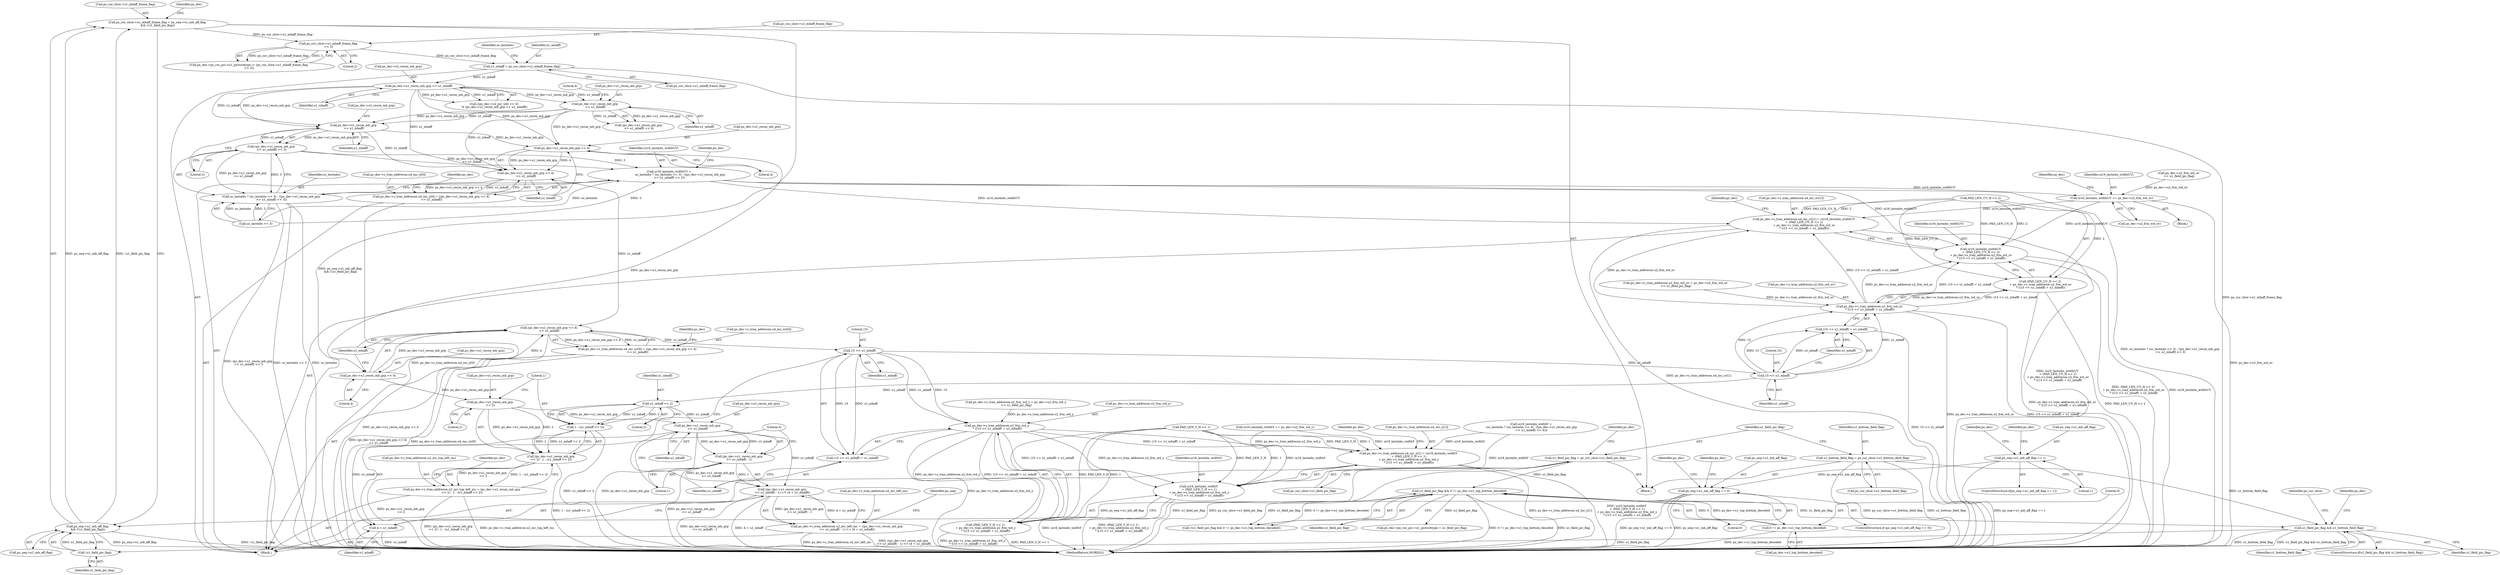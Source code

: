 digraph "0_Android_f634481e940421020e52f511c1fb34aac1db4b2f@pointer" {
"1001790" [label="(Call,ps_dec->u1_recon_mb_grp\n >> u1_mbaff)"];
"1001761" [label="(Call,ps_dec->u1_recon_mb_grp >> u1_mbaff)"];
"1001747" [label="(Call,u1_mbaff = ps_cur_slice->u1_mbaff_frame_flag)"];
"1001364" [label="(Call,ps_cur_slice->u1_mbaff_frame_flag\n << 2)"];
"1001348" [label="(Call,ps_cur_slice->u1_mbaff_frame_flag = ps_seq->u1_mb_aff_flag\n && (!u1_field_pic_flag))"];
"1001352" [label="(Call,ps_seq->u1_mb_aff_flag\n && (!u1_field_pic_flag))"];
"1000312" [label="(Call,ps_seq->u1_mb_aff_flag == 0)"];
"1000284" [label="(Call,ps_seq->u1_mb_aff_flag == 1)"];
"1001356" [label="(Call,!u1_field_pic_flag)"];
"1001245" [label="(Call,u1_field_pic_flag && u1_bottom_field_flag)"];
"1000814" [label="(Call,u1_field_pic_flag && 0 != ps_dec->u1_top_bottom_decoded)"];
"1000181" [label="(Call,u1_field_pic_flag = ps_cur_slice->u1_field_pic_flag)"];
"1000816" [label="(Call,0 != ps_dec->u1_top_bottom_decoded)"];
"1000175" [label="(Call,u1_bottom_field_flag = ps_cur_slice->u1_bottom_field_flag)"];
"1001775" [label="(Call,ps_dec->u1_recon_mb_grp\n >> u1_mbaff)"];
"1001789" [label="(Call,(ps_dec->u1_recon_mb_grp\n >> u1_mbaff) << 3)"];
"1001782" [label="(Call,ui16_lastmbs_widthUV =\n                        uc_lastmbs ? (uc_lastmbs << 3) : ((ps_dec->u1_recon_mb_grp\n >> u1_mbaff) << 3))"];
"1001859" [label="(Call,ui16_lastmbs_widthUV += ps_dec->u2_frm_wd_uv)"];
"1001919" [label="(Call,ps_dec->s_tran_addrecon.u4_inc_uv[1] = (ui16_lastmbs_widthUV\n + (PAD_LEN_UV_H << 2)\n + ps_dec->s_tran_addrecon.u2_frm_wd_uv\n * ((15 << u1_mbaff) + u1_mbaff)))"];
"1001927" [label="(Call,ui16_lastmbs_widthUV\n + (PAD_LEN_UV_H << 2)\n + ps_dec->s_tran_addrecon.u2_frm_wd_uv\n * ((15 << u1_mbaff) + u1_mbaff))"];
"1001784" [label="(Call,uc_lastmbs ? (uc_lastmbs << 3) : ((ps_dec->u1_recon_mb_grp\n >> u1_mbaff) << 3))"];
"1001873" [label="(Call,ps_dec->u1_recon_mb_grp << 4)"];
"1001872" [label="(Call,(ps_dec->u1_recon_mb_grp << 4)\n >> u1_mbaff)"];
"1001864" [label="(Call,ps_dec->s_tran_addrecon.u4_inc_y[0] = ((ps_dec->u1_recon_mb_grp << 4)\n >> u1_mbaff))"];
"1001887" [label="(Call,(ps_dec->u1_recon_mb_grp << 4)\n >> u1_mbaff)"];
"1001879" [label="(Call,ps_dec->s_tran_addrecon.u4_inc_uv[0] = ((ps_dec->u1_recon_mb_grp << 4)\n >> u1_mbaff))"];
"1001915" [label="(Call,15 << u1_mbaff)"];
"1001908" [label="(Call,ps_dec->s_tran_addrecon.u2_frm_wd_y\n * ((15 << u1_mbaff) + u1_mbaff))"];
"1001894" [label="(Call,ps_dec->s_tran_addrecon.u4_inc_y[1] = (ui16_lastmbs_widthY\n + (PAD_LEN_Y_H << 1)\n + ps_dec->s_tran_addrecon.u2_frm_wd_y\n * ((15 << u1_mbaff) + u1_mbaff)))"];
"1001902" [label="(Call,ui16_lastmbs_widthY\n + (PAD_LEN_Y_H << 1)\n + ps_dec->s_tran_addrecon.u2_frm_wd_y\n * ((15 << u1_mbaff) + u1_mbaff))"];
"1001904" [label="(Call,(PAD_LEN_Y_H << 1)\n + ps_dec->s_tran_addrecon.u2_frm_wd_y\n * ((15 << u1_mbaff) + u1_mbaff))"];
"1001914" [label="(Call,(15 << u1_mbaff) + u1_mbaff)"];
"1001940" [label="(Call,15 << u1_mbaff)"];
"1001933" [label="(Call,ps_dec->s_tran_addrecon.u2_frm_wd_uv\n * ((15 << u1_mbaff) + u1_mbaff))"];
"1001929" [label="(Call,(PAD_LEN_UV_H << 2)\n + ps_dec->s_tran_addrecon.u2_frm_wd_uv\n * ((15 << u1_mbaff) + u1_mbaff))"];
"1001939" [label="(Call,(15 << u1_mbaff) + u1_mbaff)"];
"1001960" [label="(Call,u1_mbaff << 2)"];
"1001958" [label="(Call,1 - (u1_mbaff << 2))"];
"1001952" [label="(Call,(ps_dec->u1_recon_mb_grp\n << 2) - 1 - (u1_mbaff << 2))"];
"1001946" [label="(Call,ps_dec->s_tran_addrecon.u2_mv_top_left_inc = (ps_dec->u1_recon_mb_grp\n << 2) - 1 - (u1_mbaff << 2))"];
"1001971" [label="(Call,ps_dec->u1_recon_mb_grp\n >> u1_mbaff)"];
"1001970" [label="(Call,(ps_dec->u1_recon_mb_grp\n >> u1_mbaff) - 1)"];
"1001969" [label="(Call,((ps_dec->u1_recon_mb_grp\n >> u1_mbaff) - 1) << (4 + u1_mbaff))"];
"1001963" [label="(Call,ps_dec->s_tran_addrecon.u2_mv_left_inc = ((ps_dec->u1_recon_mb_grp\n >> u1_mbaff) - 1) << (4 + u1_mbaff))"];
"1001977" [label="(Call,4 + u1_mbaff)"];
"1001888" [label="(Call,ps_dec->u1_recon_mb_grp << 4)"];
"1001953" [label="(Call,ps_dec->u1_recon_mb_grp\n << 2)"];
"1001755" [label="(Call,((ps_dec->u2_pic_wd) >> 4)\n % (ps_dec->u1_recon_mb_grp >> u1_mbaff))"];
"1001952" [label="(Call,(ps_dec->u1_recon_mb_grp\n << 2) - 1 - (u1_mbaff << 2))"];
"1001774" [label="(Call,(ps_dec->u1_recon_mb_grp\n >> u1_mbaff) << 4)"];
"1001941" [label="(Literal,15)"];
"1001953" [label="(Call,ps_dec->u1_recon_mb_grp\n << 2)"];
"1000316" [label="(Literal,0)"];
"1001916" [label="(Literal,15)"];
"1001795" [label="(Literal,3)"];
"1001853" [label="(Block,)"];
"1001780" [label="(Literal,4)"];
"1001783" [label="(Identifier,ui16_lastmbs_widthUV)"];
"1001902" [label="(Call,ui16_lastmbs_widthY\n + (PAD_LEN_Y_H << 1)\n + ps_dec->s_tran_addrecon.u2_frm_wd_y\n * ((15 << u1_mbaff) + u1_mbaff))"];
"1000320" [label="(Identifier,ps_dec)"];
"1001348" [label="(Call,ps_cur_slice->u1_mbaff_frame_flag = ps_seq->u1_mb_aff_flag\n && (!u1_field_pic_flag))"];
"1000813" [label="(Call,!(u1_field_pic_flag && 0 != ps_dec->u1_top_bottom_decoded))"];
"1001786" [label="(Call,uc_lastmbs << 3)"];
"1001943" [label="(Identifier,u1_mbaff)"];
"1001929" [label="(Call,(PAD_LEN_UV_H << 2)\n + ps_dec->s_tran_addrecon.u2_frm_wd_uv\n * ((15 << u1_mbaff) + u1_mbaff))"];
"1001350" [label="(Identifier,ps_cur_slice)"];
"1000284" [label="(Call,ps_seq->u1_mb_aff_flag == 1)"];
"1001979" [label="(Identifier,u1_mbaff)"];
"1001893" [label="(Identifier,u1_mbaff)"];
"1000177" [label="(Call,ps_cur_slice->u1_bottom_field_flag)"];
"1001246" [label="(Identifier,u1_field_pic_flag)"];
"1001966" [label="(Identifier,ps_dec)"];
"1001954" [label="(Call,ps_dec->u1_recon_mb_grp)"];
"1001970" [label="(Call,(ps_dec->u1_recon_mb_grp\n >> u1_mbaff) - 1)"];
"1001928" [label="(Identifier,ui16_lastmbs_widthUV)"];
"1001874" [label="(Call,ps_dec->u1_recon_mb_grp)"];
"1001865" [label="(Call,ps_dec->s_tran_addrecon.u4_inc_y[0])"];
"1001247" [label="(Identifier,u1_bottom_field_flag)"];
"1001878" [label="(Identifier,u1_mbaff)"];
"1001904" [label="(Call,(PAD_LEN_Y_H << 1)\n + ps_dec->s_tran_addrecon.u2_frm_wd_y\n * ((15 << u1_mbaff) + u1_mbaff))"];
"1001964" [label="(Call,ps_dec->s_tran_addrecon.u2_mv_left_inc)"];
"1001976" [label="(Literal,1)"];
"1001767" [label="(Call,ui16_lastmbs_widthY =\n (uc_lastmbs ? (uc_lastmbs << 4) : ((ps_dec->u1_recon_mb_grp\n >> u1_mbaff) << 4)))"];
"1001748" [label="(Identifier,u1_mbaff)"];
"1001762" [label="(Call,ps_dec->u1_recon_mb_grp)"];
"1001923" [label="(Identifier,ps_dec)"];
"1001785" [label="(Identifier,uc_lastmbs)"];
"1001960" [label="(Call,u1_mbaff << 2)"];
"1001957" [label="(Literal,2)"];
"1000191" [label="(Identifier,ps_dec)"];
"1001873" [label="(Call,ps_dec->u1_recon_mb_grp << 4)"];
"1001947" [label="(Call,ps_dec->s_tran_addrecon.u2_mv_top_left_inc)"];
"1001761" [label="(Call,ps_dec->u1_recon_mb_grp >> u1_mbaff)"];
"1001883" [label="(Identifier,ps_dec)"];
"1001840" [label="(Call,ps_dec->s_tran_addrecon.u2_frm_wd_uv = ps_dec->u2_frm_wd_uv\n << u1_field_pic_flag)"];
"1001791" [label="(Call,ps_dec->u1_recon_mb_grp)"];
"1000182" [label="(Identifier,u1_field_pic_flag)"];
"1000176" [label="(Identifier,u1_bottom_field_flag)"];
"1001917" [label="(Identifier,u1_mbaff)"];
"1000815" [label="(Identifier,u1_field_pic_flag)"];
"1001969" [label="(Call,((ps_dec->u1_recon_mb_grp\n >> u1_mbaff) - 1) << (4 + u1_mbaff))"];
"1001909" [label="(Call,ps_dec->s_tran_addrecon.u2_frm_wd_y)"];
"1001794" [label="(Identifier,u1_mbaff)"];
"1001747" [label="(Call,u1_mbaff = ps_cur_slice->u1_mbaff_frame_flag)"];
"1001352" [label="(Call,ps_seq->u1_mb_aff_flag\n && (!u1_field_pic_flag))"];
"1001789" [label="(Call,(ps_dec->u1_recon_mb_grp\n >> u1_mbaff) << 3)"];
"1001749" [label="(Call,ps_cur_slice->u1_mbaff_frame_flag)"];
"1001918" [label="(Identifier,u1_mbaff)"];
"1001864" [label="(Call,ps_dec->s_tran_addrecon.u4_inc_y[0] = ((ps_dec->u1_recon_mb_grp << 4)\n >> u1_mbaff))"];
"1001895" [label="(Call,ps_dec->s_tran_addrecon.u4_inc_y[1])"];
"1001364" [label="(Call,ps_cur_slice->u1_mbaff_frame_flag\n << 2)"];
"1001784" [label="(Call,uc_lastmbs ? (uc_lastmbs << 3) : ((ps_dec->u1_recon_mb_grp\n >> u1_mbaff) << 3))"];
"1000285" [label="(Call,ps_seq->u1_mb_aff_flag)"];
"1000288" [label="(Literal,1)"];
"1001971" [label="(Call,ps_dec->u1_recon_mb_grp\n >> u1_mbaff)"];
"1001887" [label="(Call,(ps_dec->u1_recon_mb_grp << 4)\n >> u1_mbaff)"];
"1001790" [label="(Call,ps_dec->u1_recon_mb_grp\n >> u1_mbaff)"];
"1001889" [label="(Call,ps_dec->u1_recon_mb_grp)"];
"1001879" [label="(Call,ps_dec->s_tran_addrecon.u4_inc_uv[0] = ((ps_dec->u1_recon_mb_grp << 4)\n >> u1_mbaff))"];
"1001776" [label="(Call,ps_dec->u1_recon_mb_grp)"];
"1001977" [label="(Call,4 + u1_mbaff)"];
"1001754" [label="(Identifier,uc_lastmbs)"];
"1001868" [label="(Identifier,ps_dec)"];
"1001737" [label="(Block,)"];
"1001860" [label="(Identifier,ui16_lastmbs_widthUV)"];
"1001779" [label="(Identifier,u1_mbaff)"];
"1000818" [label="(Call,ps_dec->u1_top_bottom_decoded)"];
"1001368" [label="(Literal,2)"];
"1001861" [label="(Call,ps_dec->u2_frm_wd_uv)"];
"1001914" [label="(Call,(15 << u1_mbaff) + u1_mbaff)"];
"1001854" [label="(Call,ui16_lastmbs_widthY += ps_dec->u2_frm_wd_y)"];
"1001829" [label="(Call,ps_dec->s_tran_addrecon.u2_frm_wd_y = ps_dec->u2_frm_wd_y\n << u1_field_pic_flag)"];
"1000325" [label="(Identifier,ps_dec)"];
"1001915" [label="(Call,15 << u1_mbaff)"];
"1001765" [label="(Identifier,u1_mbaff)"];
"1001972" [label="(Call,ps_dec->u1_recon_mb_grp)"];
"1001859" [label="(Call,ui16_lastmbs_widthUV += ps_dec->u2_frm_wd_uv)"];
"1000816" [label="(Call,0 != ps_dec->u1_top_bottom_decoded)"];
"1000181" [label="(Call,u1_field_pic_flag = ps_cur_slice->u1_field_pic_flag)"];
"1001898" [label="(Identifier,ps_dec)"];
"1001892" [label="(Literal,4)"];
"1001245" [label="(Call,u1_field_pic_flag && u1_bottom_field_flag)"];
"1001903" [label="(Identifier,ui16_lastmbs_widthY)"];
"1001940" [label="(Call,15 << u1_mbaff)"];
"1001905" [label="(Call,PAD_LEN_Y_H << 1)"];
"1001872" [label="(Call,(ps_dec->u1_recon_mb_grp << 4)\n >> u1_mbaff)"];
"1001775" [label="(Call,ps_dec->u1_recon_mb_grp\n >> u1_mbaff)"];
"1001782" [label="(Call,ui16_lastmbs_widthUV =\n                        uc_lastmbs ? (uc_lastmbs << 3) : ((ps_dec->u1_recon_mb_grp\n >> u1_mbaff) << 3))"];
"1001365" [label="(Call,ps_cur_slice->u1_mbaff_frame_flag)"];
"1001154" [label="(Call,ps_dec->ps_cur_pic->u1_picturetype = u1_field_pic_flag)"];
"1002154" [label="(MethodReturn,WORD32)"];
"1000312" [label="(Call,ps_seq->u1_mb_aff_flag == 0)"];
"1001933" [label="(Call,ps_dec->s_tran_addrecon.u2_frm_wd_uv\n * ((15 << u1_mbaff) + u1_mbaff))"];
"1001919" [label="(Call,ps_dec->s_tran_addrecon.u4_inc_uv[1] = (ui16_lastmbs_widthUV\n + (PAD_LEN_UV_H << 2)\n + ps_dec->s_tran_addrecon.u2_frm_wd_uv\n * ((15 << u1_mbaff) + u1_mbaff)))"];
"1001959" [label="(Literal,1)"];
"1001799" [label="(Identifier,ps_dec)"];
"1001945" [label="(Identifier,ps_dec)"];
"1001946" [label="(Call,ps_dec->s_tran_addrecon.u2_mv_top_left_inc = (ps_dec->u1_recon_mb_grp\n << 2) - 1 - (u1_mbaff << 2))"];
"1000817" [label="(Literal,0)"];
"1001930" [label="(Call,PAD_LEN_UV_H << 2)"];
"1001908" [label="(Call,ps_dec->s_tran_addrecon.u2_frm_wd_y\n * ((15 << u1_mbaff) + u1_mbaff))"];
"1001358" [label="(Call,ps_dec->ps_cur_pic->u1_picturetype |= (ps_cur_slice->u1_mbaff_frame_flag\n << 2))"];
"1000814" [label="(Call,u1_field_pic_flag && 0 != ps_dec->u1_top_bottom_decoded)"];
"1000175" [label="(Call,u1_bottom_field_flag = ps_cur_slice->u1_bottom_field_flag)"];
"1001962" [label="(Literal,2)"];
"1001888" [label="(Call,ps_dec->u1_recon_mb_grp << 4)"];
"1001877" [label="(Literal,4)"];
"1001927" [label="(Call,ui16_lastmbs_widthUV\n + (PAD_LEN_UV_H << 2)\n + ps_dec->s_tran_addrecon.u2_frm_wd_uv\n * ((15 << u1_mbaff) + u1_mbaff))"];
"1001961" [label="(Identifier,u1_mbaff)"];
"1000311" [label="(ControlStructure,if (ps_seq->u1_mb_aff_flag == 0))"];
"1001958" [label="(Call,1 - (u1_mbaff << 2))"];
"1001846" [label="(Call,ps_dec->u2_frm_wd_uv\n << u1_field_pic_flag)"];
"1001894" [label="(Call,ps_dec->s_tran_addrecon.u4_inc_y[1] = (ui16_lastmbs_widthY\n + (PAD_LEN_Y_H << 1)\n + ps_dec->s_tran_addrecon.u2_frm_wd_y\n * ((15 << u1_mbaff) + u1_mbaff)))"];
"1001963" [label="(Call,ps_dec->s_tran_addrecon.u2_mv_left_inc = ((ps_dec->u1_recon_mb_grp\n >> u1_mbaff) - 1) << (4 + u1_mbaff))"];
"1001920" [label="(Call,ps_dec->s_tran_addrecon.u4_inc_uv[1])"];
"1000313" [label="(Call,ps_seq->u1_mb_aff_flag)"];
"1000308" [label="(Identifier,ps_dec)"];
"1001357" [label="(Identifier,u1_field_pic_flag)"];
"1001942" [label="(Identifier,u1_mbaff)"];
"1001356" [label="(Call,!u1_field_pic_flag)"];
"1001934" [label="(Call,ps_dec->s_tran_addrecon.u2_frm_wd_uv)"];
"1001939" [label="(Call,(15 << u1_mbaff) + u1_mbaff)"];
"1000292" [label="(Identifier,ps_dec)"];
"1001978" [label="(Literal,4)"];
"1001975" [label="(Identifier,u1_mbaff)"];
"1000141" [label="(Block,)"];
"1001353" [label="(Call,ps_seq->u1_mb_aff_flag)"];
"1001349" [label="(Call,ps_cur_slice->u1_mbaff_frame_flag)"];
"1000283" [label="(ControlStructure,if(ps_seq->u1_mb_aff_flag == 1))"];
"1001361" [label="(Identifier,ps_dec)"];
"1000183" [label="(Call,ps_cur_slice->u1_field_pic_flag)"];
"1001255" [label="(Identifier,ps_dec)"];
"1001983" [label="(Identifier,ps_seq)"];
"1001880" [label="(Call,ps_dec->s_tran_addrecon.u4_inc_uv[0])"];
"1001244" [label="(ControlStructure,if(u1_field_pic_flag && u1_bottom_field_flag))"];
"1001790" -> "1001789"  [label="AST: "];
"1001790" -> "1001794"  [label="CFG: "];
"1001791" -> "1001790"  [label="AST: "];
"1001794" -> "1001790"  [label="AST: "];
"1001795" -> "1001790"  [label="CFG: "];
"1001790" -> "1001789"  [label="DDG: ps_dec->u1_recon_mb_grp"];
"1001790" -> "1001789"  [label="DDG: u1_mbaff"];
"1001761" -> "1001790"  [label="DDG: ps_dec->u1_recon_mb_grp"];
"1001761" -> "1001790"  [label="DDG: u1_mbaff"];
"1001775" -> "1001790"  [label="DDG: ps_dec->u1_recon_mb_grp"];
"1001775" -> "1001790"  [label="DDG: u1_mbaff"];
"1001790" -> "1001873"  [label="DDG: ps_dec->u1_recon_mb_grp"];
"1001790" -> "1001872"  [label="DDG: u1_mbaff"];
"1001761" -> "1001755"  [label="AST: "];
"1001761" -> "1001765"  [label="CFG: "];
"1001762" -> "1001761"  [label="AST: "];
"1001765" -> "1001761"  [label="AST: "];
"1001755" -> "1001761"  [label="CFG: "];
"1001761" -> "1001755"  [label="DDG: ps_dec->u1_recon_mb_grp"];
"1001761" -> "1001755"  [label="DDG: u1_mbaff"];
"1001747" -> "1001761"  [label="DDG: u1_mbaff"];
"1001761" -> "1001775"  [label="DDG: ps_dec->u1_recon_mb_grp"];
"1001761" -> "1001775"  [label="DDG: u1_mbaff"];
"1001761" -> "1001873"  [label="DDG: ps_dec->u1_recon_mb_grp"];
"1001761" -> "1001872"  [label="DDG: u1_mbaff"];
"1001747" -> "1001737"  [label="AST: "];
"1001747" -> "1001749"  [label="CFG: "];
"1001748" -> "1001747"  [label="AST: "];
"1001749" -> "1001747"  [label="AST: "];
"1001754" -> "1001747"  [label="CFG: "];
"1001747" -> "1002154"  [label="DDG: ps_cur_slice->u1_mbaff_frame_flag"];
"1001364" -> "1001747"  [label="DDG: ps_cur_slice->u1_mbaff_frame_flag"];
"1001364" -> "1001358"  [label="AST: "];
"1001364" -> "1001368"  [label="CFG: "];
"1001365" -> "1001364"  [label="AST: "];
"1001368" -> "1001364"  [label="AST: "];
"1001358" -> "1001364"  [label="CFG: "];
"1001364" -> "1001358"  [label="DDG: ps_cur_slice->u1_mbaff_frame_flag"];
"1001364" -> "1001358"  [label="DDG: 2"];
"1001348" -> "1001364"  [label="DDG: ps_cur_slice->u1_mbaff_frame_flag"];
"1001348" -> "1000141"  [label="AST: "];
"1001348" -> "1001352"  [label="CFG: "];
"1001349" -> "1001348"  [label="AST: "];
"1001352" -> "1001348"  [label="AST: "];
"1001361" -> "1001348"  [label="CFG: "];
"1001348" -> "1002154"  [label="DDG: ps_seq->u1_mb_aff_flag\n && (!u1_field_pic_flag)"];
"1001352" -> "1001348"  [label="DDG: ps_seq->u1_mb_aff_flag"];
"1001352" -> "1001348"  [label="DDG: !u1_field_pic_flag"];
"1001352" -> "1001353"  [label="CFG: "];
"1001352" -> "1001356"  [label="CFG: "];
"1001353" -> "1001352"  [label="AST: "];
"1001356" -> "1001352"  [label="AST: "];
"1001352" -> "1002154"  [label="DDG: ps_seq->u1_mb_aff_flag"];
"1001352" -> "1002154"  [label="DDG: !u1_field_pic_flag"];
"1000312" -> "1001352"  [label="DDG: ps_seq->u1_mb_aff_flag"];
"1001356" -> "1001352"  [label="DDG: u1_field_pic_flag"];
"1000312" -> "1000311"  [label="AST: "];
"1000312" -> "1000316"  [label="CFG: "];
"1000313" -> "1000312"  [label="AST: "];
"1000316" -> "1000312"  [label="AST: "];
"1000320" -> "1000312"  [label="CFG: "];
"1000325" -> "1000312"  [label="CFG: "];
"1000312" -> "1002154"  [label="DDG: ps_seq->u1_mb_aff_flag == 0"];
"1000312" -> "1002154"  [label="DDG: ps_seq->u1_mb_aff_flag"];
"1000284" -> "1000312"  [label="DDG: ps_seq->u1_mb_aff_flag"];
"1000284" -> "1000283"  [label="AST: "];
"1000284" -> "1000288"  [label="CFG: "];
"1000285" -> "1000284"  [label="AST: "];
"1000288" -> "1000284"  [label="AST: "];
"1000292" -> "1000284"  [label="CFG: "];
"1000308" -> "1000284"  [label="CFG: "];
"1000284" -> "1002154"  [label="DDG: ps_seq->u1_mb_aff_flag == 1"];
"1001356" -> "1001357"  [label="CFG: "];
"1001357" -> "1001356"  [label="AST: "];
"1001245" -> "1001356"  [label="DDG: u1_field_pic_flag"];
"1001245" -> "1001244"  [label="AST: "];
"1001245" -> "1001246"  [label="CFG: "];
"1001245" -> "1001247"  [label="CFG: "];
"1001246" -> "1001245"  [label="AST: "];
"1001247" -> "1001245"  [label="AST: "];
"1001255" -> "1001245"  [label="CFG: "];
"1001350" -> "1001245"  [label="CFG: "];
"1001245" -> "1002154"  [label="DDG: u1_bottom_field_flag"];
"1001245" -> "1002154"  [label="DDG: u1_field_pic_flag && u1_bottom_field_flag"];
"1000814" -> "1001245"  [label="DDG: u1_field_pic_flag"];
"1000175" -> "1001245"  [label="DDG: u1_bottom_field_flag"];
"1000814" -> "1000813"  [label="AST: "];
"1000814" -> "1000815"  [label="CFG: "];
"1000814" -> "1000816"  [label="CFG: "];
"1000815" -> "1000814"  [label="AST: "];
"1000816" -> "1000814"  [label="AST: "];
"1000813" -> "1000814"  [label="CFG: "];
"1000814" -> "1002154"  [label="DDG: 0 != ps_dec->u1_top_bottom_decoded"];
"1000814" -> "1002154"  [label="DDG: u1_field_pic_flag"];
"1000814" -> "1000813"  [label="DDG: u1_field_pic_flag"];
"1000814" -> "1000813"  [label="DDG: 0 != ps_dec->u1_top_bottom_decoded"];
"1000181" -> "1000814"  [label="DDG: u1_field_pic_flag"];
"1000816" -> "1000814"  [label="DDG: 0"];
"1000816" -> "1000814"  [label="DDG: ps_dec->u1_top_bottom_decoded"];
"1000814" -> "1001154"  [label="DDG: u1_field_pic_flag"];
"1000181" -> "1000141"  [label="AST: "];
"1000181" -> "1000183"  [label="CFG: "];
"1000182" -> "1000181"  [label="AST: "];
"1000183" -> "1000181"  [label="AST: "];
"1000191" -> "1000181"  [label="CFG: "];
"1000181" -> "1002154"  [label="DDG: u1_field_pic_flag"];
"1000181" -> "1002154"  [label="DDG: ps_cur_slice->u1_field_pic_flag"];
"1000816" -> "1000818"  [label="CFG: "];
"1000817" -> "1000816"  [label="AST: "];
"1000818" -> "1000816"  [label="AST: "];
"1000816" -> "1002154"  [label="DDG: ps_dec->u1_top_bottom_decoded"];
"1000175" -> "1000141"  [label="AST: "];
"1000175" -> "1000177"  [label="CFG: "];
"1000176" -> "1000175"  [label="AST: "];
"1000177" -> "1000175"  [label="AST: "];
"1000182" -> "1000175"  [label="CFG: "];
"1000175" -> "1002154"  [label="DDG: u1_bottom_field_flag"];
"1000175" -> "1002154"  [label="DDG: ps_cur_slice->u1_bottom_field_flag"];
"1001775" -> "1001774"  [label="AST: "];
"1001775" -> "1001779"  [label="CFG: "];
"1001776" -> "1001775"  [label="AST: "];
"1001779" -> "1001775"  [label="AST: "];
"1001780" -> "1001775"  [label="CFG: "];
"1001775" -> "1001774"  [label="DDG: ps_dec->u1_recon_mb_grp"];
"1001775" -> "1001774"  [label="DDG: u1_mbaff"];
"1001775" -> "1001873"  [label="DDG: ps_dec->u1_recon_mb_grp"];
"1001775" -> "1001872"  [label="DDG: u1_mbaff"];
"1001789" -> "1001784"  [label="AST: "];
"1001789" -> "1001795"  [label="CFG: "];
"1001795" -> "1001789"  [label="AST: "];
"1001784" -> "1001789"  [label="CFG: "];
"1001789" -> "1001782"  [label="DDG: ps_dec->u1_recon_mb_grp\n >> u1_mbaff"];
"1001789" -> "1001782"  [label="DDG: 3"];
"1001789" -> "1001784"  [label="DDG: ps_dec->u1_recon_mb_grp\n >> u1_mbaff"];
"1001789" -> "1001784"  [label="DDG: 3"];
"1001782" -> "1001737"  [label="AST: "];
"1001782" -> "1001784"  [label="CFG: "];
"1001783" -> "1001782"  [label="AST: "];
"1001784" -> "1001782"  [label="AST: "];
"1001799" -> "1001782"  [label="CFG: "];
"1001782" -> "1002154"  [label="DDG: uc_lastmbs ? (uc_lastmbs << 3) : ((ps_dec->u1_recon_mb_grp\n >> u1_mbaff) << 3)"];
"1001786" -> "1001782"  [label="DDG: uc_lastmbs"];
"1001786" -> "1001782"  [label="DDG: 3"];
"1001782" -> "1001859"  [label="DDG: ui16_lastmbs_widthUV"];
"1001782" -> "1001919"  [label="DDG: ui16_lastmbs_widthUV"];
"1001782" -> "1001927"  [label="DDG: ui16_lastmbs_widthUV"];
"1001859" -> "1001853"  [label="AST: "];
"1001859" -> "1001861"  [label="CFG: "];
"1001860" -> "1001859"  [label="AST: "];
"1001861" -> "1001859"  [label="AST: "];
"1001868" -> "1001859"  [label="CFG: "];
"1001859" -> "1002154"  [label="DDG: ps_dec->u2_frm_wd_uv"];
"1001846" -> "1001859"  [label="DDG: ps_dec->u2_frm_wd_uv"];
"1001859" -> "1001919"  [label="DDG: ui16_lastmbs_widthUV"];
"1001859" -> "1001927"  [label="DDG: ui16_lastmbs_widthUV"];
"1001919" -> "1001737"  [label="AST: "];
"1001919" -> "1001927"  [label="CFG: "];
"1001920" -> "1001919"  [label="AST: "];
"1001927" -> "1001919"  [label="AST: "];
"1001945" -> "1001919"  [label="CFG: "];
"1001919" -> "1002154"  [label="DDG: ps_dec->s_tran_addrecon.u4_inc_uv[1]"];
"1001919" -> "1002154"  [label="DDG: ui16_lastmbs_widthUV\n + (PAD_LEN_UV_H << 2)\n + ps_dec->s_tran_addrecon.u2_frm_wd_uv\n * ((15 << u1_mbaff) + u1_mbaff)"];
"1001930" -> "1001919"  [label="DDG: PAD_LEN_UV_H"];
"1001930" -> "1001919"  [label="DDG: 2"];
"1001933" -> "1001919"  [label="DDG: ps_dec->s_tran_addrecon.u2_frm_wd_uv"];
"1001933" -> "1001919"  [label="DDG: (15 << u1_mbaff) + u1_mbaff"];
"1001927" -> "1001929"  [label="CFG: "];
"1001928" -> "1001927"  [label="AST: "];
"1001929" -> "1001927"  [label="AST: "];
"1001927" -> "1002154"  [label="DDG: (PAD_LEN_UV_H << 2)\n + ps_dec->s_tran_addrecon.u2_frm_wd_uv\n * ((15 << u1_mbaff) + u1_mbaff)"];
"1001927" -> "1002154"  [label="DDG: ui16_lastmbs_widthUV"];
"1001930" -> "1001927"  [label="DDG: PAD_LEN_UV_H"];
"1001930" -> "1001927"  [label="DDG: 2"];
"1001933" -> "1001927"  [label="DDG: ps_dec->s_tran_addrecon.u2_frm_wd_uv"];
"1001933" -> "1001927"  [label="DDG: (15 << u1_mbaff) + u1_mbaff"];
"1001784" -> "1001786"  [label="CFG: "];
"1001785" -> "1001784"  [label="AST: "];
"1001786" -> "1001784"  [label="AST: "];
"1001784" -> "1002154"  [label="DDG: uc_lastmbs << 3"];
"1001784" -> "1002154"  [label="DDG: uc_lastmbs"];
"1001784" -> "1002154"  [label="DDG: (ps_dec->u1_recon_mb_grp\n >> u1_mbaff) << 3"];
"1001786" -> "1001784"  [label="DDG: uc_lastmbs"];
"1001786" -> "1001784"  [label="DDG: 3"];
"1001873" -> "1001872"  [label="AST: "];
"1001873" -> "1001877"  [label="CFG: "];
"1001874" -> "1001873"  [label="AST: "];
"1001877" -> "1001873"  [label="AST: "];
"1001878" -> "1001873"  [label="CFG: "];
"1001873" -> "1001872"  [label="DDG: ps_dec->u1_recon_mb_grp"];
"1001873" -> "1001872"  [label="DDG: 4"];
"1001873" -> "1001888"  [label="DDG: ps_dec->u1_recon_mb_grp"];
"1001872" -> "1001864"  [label="AST: "];
"1001872" -> "1001878"  [label="CFG: "];
"1001878" -> "1001872"  [label="AST: "];
"1001864" -> "1001872"  [label="CFG: "];
"1001872" -> "1001864"  [label="DDG: ps_dec->u1_recon_mb_grp << 4"];
"1001872" -> "1001864"  [label="DDG: u1_mbaff"];
"1001872" -> "1001887"  [label="DDG: u1_mbaff"];
"1001864" -> "1001737"  [label="AST: "];
"1001865" -> "1001864"  [label="AST: "];
"1001883" -> "1001864"  [label="CFG: "];
"1001864" -> "1002154"  [label="DDG: ps_dec->s_tran_addrecon.u4_inc_y[0]"];
"1001887" -> "1001879"  [label="AST: "];
"1001887" -> "1001893"  [label="CFG: "];
"1001888" -> "1001887"  [label="AST: "];
"1001893" -> "1001887"  [label="AST: "];
"1001879" -> "1001887"  [label="CFG: "];
"1001887" -> "1002154"  [label="DDG: ps_dec->u1_recon_mb_grp << 4"];
"1001887" -> "1001879"  [label="DDG: ps_dec->u1_recon_mb_grp << 4"];
"1001887" -> "1001879"  [label="DDG: u1_mbaff"];
"1001888" -> "1001887"  [label="DDG: ps_dec->u1_recon_mb_grp"];
"1001888" -> "1001887"  [label="DDG: 4"];
"1001887" -> "1001915"  [label="DDG: u1_mbaff"];
"1001879" -> "1001737"  [label="AST: "];
"1001880" -> "1001879"  [label="AST: "];
"1001898" -> "1001879"  [label="CFG: "];
"1001879" -> "1002154"  [label="DDG: (ps_dec->u1_recon_mb_grp << 4)\n >> u1_mbaff"];
"1001879" -> "1002154"  [label="DDG: ps_dec->s_tran_addrecon.u4_inc_uv[0]"];
"1001915" -> "1001914"  [label="AST: "];
"1001915" -> "1001917"  [label="CFG: "];
"1001916" -> "1001915"  [label="AST: "];
"1001917" -> "1001915"  [label="AST: "];
"1001918" -> "1001915"  [label="CFG: "];
"1001915" -> "1001908"  [label="DDG: 15"];
"1001915" -> "1001908"  [label="DDG: u1_mbaff"];
"1001915" -> "1001914"  [label="DDG: 15"];
"1001915" -> "1001914"  [label="DDG: u1_mbaff"];
"1001915" -> "1001940"  [label="DDG: u1_mbaff"];
"1001908" -> "1001904"  [label="AST: "];
"1001908" -> "1001914"  [label="CFG: "];
"1001909" -> "1001908"  [label="AST: "];
"1001914" -> "1001908"  [label="AST: "];
"1001904" -> "1001908"  [label="CFG: "];
"1001908" -> "1002154"  [label="DDG: ps_dec->s_tran_addrecon.u2_frm_wd_y"];
"1001908" -> "1001894"  [label="DDG: ps_dec->s_tran_addrecon.u2_frm_wd_y"];
"1001908" -> "1001894"  [label="DDG: (15 << u1_mbaff) + u1_mbaff"];
"1001908" -> "1001902"  [label="DDG: ps_dec->s_tran_addrecon.u2_frm_wd_y"];
"1001908" -> "1001902"  [label="DDG: (15 << u1_mbaff) + u1_mbaff"];
"1001908" -> "1001904"  [label="DDG: ps_dec->s_tran_addrecon.u2_frm_wd_y"];
"1001908" -> "1001904"  [label="DDG: (15 << u1_mbaff) + u1_mbaff"];
"1001829" -> "1001908"  [label="DDG: ps_dec->s_tran_addrecon.u2_frm_wd_y"];
"1001894" -> "1001737"  [label="AST: "];
"1001894" -> "1001902"  [label="CFG: "];
"1001895" -> "1001894"  [label="AST: "];
"1001902" -> "1001894"  [label="AST: "];
"1001923" -> "1001894"  [label="CFG: "];
"1001894" -> "1002154"  [label="DDG: ps_dec->s_tran_addrecon.u4_inc_y[1]"];
"1001894" -> "1002154"  [label="DDG: ui16_lastmbs_widthY\n + (PAD_LEN_Y_H << 1)\n + ps_dec->s_tran_addrecon.u2_frm_wd_y\n * ((15 << u1_mbaff) + u1_mbaff)"];
"1001854" -> "1001894"  [label="DDG: ui16_lastmbs_widthY"];
"1001767" -> "1001894"  [label="DDG: ui16_lastmbs_widthY"];
"1001905" -> "1001894"  [label="DDG: PAD_LEN_Y_H"];
"1001905" -> "1001894"  [label="DDG: 1"];
"1001902" -> "1001904"  [label="CFG: "];
"1001903" -> "1001902"  [label="AST: "];
"1001904" -> "1001902"  [label="AST: "];
"1001902" -> "1002154"  [label="DDG: (PAD_LEN_Y_H << 1)\n + ps_dec->s_tran_addrecon.u2_frm_wd_y\n * ((15 << u1_mbaff) + u1_mbaff)"];
"1001902" -> "1002154"  [label="DDG: ui16_lastmbs_widthY"];
"1001854" -> "1001902"  [label="DDG: ui16_lastmbs_widthY"];
"1001767" -> "1001902"  [label="DDG: ui16_lastmbs_widthY"];
"1001905" -> "1001902"  [label="DDG: PAD_LEN_Y_H"];
"1001905" -> "1001902"  [label="DDG: 1"];
"1001905" -> "1001904"  [label="AST: "];
"1001904" -> "1002154"  [label="DDG: PAD_LEN_Y_H << 1"];
"1001904" -> "1002154"  [label="DDG: ps_dec->s_tran_addrecon.u2_frm_wd_y\n * ((15 << u1_mbaff) + u1_mbaff)"];
"1001905" -> "1001904"  [label="DDG: PAD_LEN_Y_H"];
"1001905" -> "1001904"  [label="DDG: 1"];
"1001914" -> "1001918"  [label="CFG: "];
"1001918" -> "1001914"  [label="AST: "];
"1001940" -> "1001939"  [label="AST: "];
"1001940" -> "1001942"  [label="CFG: "];
"1001941" -> "1001940"  [label="AST: "];
"1001942" -> "1001940"  [label="AST: "];
"1001943" -> "1001940"  [label="CFG: "];
"1001940" -> "1001933"  [label="DDG: 15"];
"1001940" -> "1001933"  [label="DDG: u1_mbaff"];
"1001940" -> "1001939"  [label="DDG: 15"];
"1001940" -> "1001939"  [label="DDG: u1_mbaff"];
"1001940" -> "1001960"  [label="DDG: u1_mbaff"];
"1001933" -> "1001929"  [label="AST: "];
"1001933" -> "1001939"  [label="CFG: "];
"1001934" -> "1001933"  [label="AST: "];
"1001939" -> "1001933"  [label="AST: "];
"1001929" -> "1001933"  [label="CFG: "];
"1001933" -> "1002154"  [label="DDG: ps_dec->s_tran_addrecon.u2_frm_wd_uv"];
"1001933" -> "1002154"  [label="DDG: (15 << u1_mbaff) + u1_mbaff"];
"1001933" -> "1001929"  [label="DDG: ps_dec->s_tran_addrecon.u2_frm_wd_uv"];
"1001933" -> "1001929"  [label="DDG: (15 << u1_mbaff) + u1_mbaff"];
"1001840" -> "1001933"  [label="DDG: ps_dec->s_tran_addrecon.u2_frm_wd_uv"];
"1001930" -> "1001929"  [label="AST: "];
"1001929" -> "1002154"  [label="DDG: PAD_LEN_UV_H << 2"];
"1001929" -> "1002154"  [label="DDG: ps_dec->s_tran_addrecon.u2_frm_wd_uv\n * ((15 << u1_mbaff) + u1_mbaff)"];
"1001930" -> "1001929"  [label="DDG: PAD_LEN_UV_H"];
"1001930" -> "1001929"  [label="DDG: 2"];
"1001939" -> "1001943"  [label="CFG: "];
"1001943" -> "1001939"  [label="AST: "];
"1001939" -> "1002154"  [label="DDG: 15 << u1_mbaff"];
"1001960" -> "1001958"  [label="AST: "];
"1001960" -> "1001962"  [label="CFG: "];
"1001961" -> "1001960"  [label="AST: "];
"1001962" -> "1001960"  [label="AST: "];
"1001958" -> "1001960"  [label="CFG: "];
"1001960" -> "1001958"  [label="DDG: u1_mbaff"];
"1001960" -> "1001958"  [label="DDG: 2"];
"1001960" -> "1001971"  [label="DDG: u1_mbaff"];
"1001958" -> "1001952"  [label="AST: "];
"1001959" -> "1001958"  [label="AST: "];
"1001952" -> "1001958"  [label="CFG: "];
"1001958" -> "1002154"  [label="DDG: u1_mbaff << 2"];
"1001958" -> "1001952"  [label="DDG: 1"];
"1001958" -> "1001952"  [label="DDG: u1_mbaff << 2"];
"1001952" -> "1001946"  [label="AST: "];
"1001953" -> "1001952"  [label="AST: "];
"1001946" -> "1001952"  [label="CFG: "];
"1001952" -> "1002154"  [label="DDG: 1 - (u1_mbaff << 2)"];
"1001952" -> "1002154"  [label="DDG: ps_dec->u1_recon_mb_grp\n << 2"];
"1001952" -> "1001946"  [label="DDG: ps_dec->u1_recon_mb_grp\n << 2"];
"1001952" -> "1001946"  [label="DDG: 1 - (u1_mbaff << 2)"];
"1001953" -> "1001952"  [label="DDG: ps_dec->u1_recon_mb_grp"];
"1001953" -> "1001952"  [label="DDG: 2"];
"1001946" -> "1001737"  [label="AST: "];
"1001947" -> "1001946"  [label="AST: "];
"1001966" -> "1001946"  [label="CFG: "];
"1001946" -> "1002154"  [label="DDG: (ps_dec->u1_recon_mb_grp\n << 2) - 1 - (u1_mbaff << 2)"];
"1001946" -> "1002154"  [label="DDG: ps_dec->s_tran_addrecon.u2_mv_top_left_inc"];
"1001971" -> "1001970"  [label="AST: "];
"1001971" -> "1001975"  [label="CFG: "];
"1001972" -> "1001971"  [label="AST: "];
"1001975" -> "1001971"  [label="AST: "];
"1001976" -> "1001971"  [label="CFG: "];
"1001971" -> "1002154"  [label="DDG: ps_dec->u1_recon_mb_grp"];
"1001971" -> "1001970"  [label="DDG: ps_dec->u1_recon_mb_grp"];
"1001971" -> "1001970"  [label="DDG: u1_mbaff"];
"1001953" -> "1001971"  [label="DDG: ps_dec->u1_recon_mb_grp"];
"1001971" -> "1001969"  [label="DDG: u1_mbaff"];
"1001971" -> "1001977"  [label="DDG: u1_mbaff"];
"1001970" -> "1001969"  [label="AST: "];
"1001970" -> "1001976"  [label="CFG: "];
"1001976" -> "1001970"  [label="AST: "];
"1001978" -> "1001970"  [label="CFG: "];
"1001970" -> "1002154"  [label="DDG: ps_dec->u1_recon_mb_grp\n >> u1_mbaff"];
"1001970" -> "1001969"  [label="DDG: ps_dec->u1_recon_mb_grp\n >> u1_mbaff"];
"1001970" -> "1001969"  [label="DDG: 1"];
"1001969" -> "1001963"  [label="AST: "];
"1001969" -> "1001977"  [label="CFG: "];
"1001977" -> "1001969"  [label="AST: "];
"1001963" -> "1001969"  [label="CFG: "];
"1001969" -> "1002154"  [label="DDG: (ps_dec->u1_recon_mb_grp\n >> u1_mbaff) - 1"];
"1001969" -> "1002154"  [label="DDG: 4 + u1_mbaff"];
"1001969" -> "1001963"  [label="DDG: (ps_dec->u1_recon_mb_grp\n >> u1_mbaff) - 1"];
"1001969" -> "1001963"  [label="DDG: 4 + u1_mbaff"];
"1001963" -> "1001737"  [label="AST: "];
"1001964" -> "1001963"  [label="AST: "];
"1001983" -> "1001963"  [label="CFG: "];
"1001963" -> "1002154"  [label="DDG: ps_dec->s_tran_addrecon.u2_mv_left_inc"];
"1001963" -> "1002154"  [label="DDG: ((ps_dec->u1_recon_mb_grp\n >> u1_mbaff) - 1) << (4 + u1_mbaff)"];
"1001977" -> "1001979"  [label="CFG: "];
"1001978" -> "1001977"  [label="AST: "];
"1001979" -> "1001977"  [label="AST: "];
"1001977" -> "1002154"  [label="DDG: u1_mbaff"];
"1001888" -> "1001892"  [label="CFG: "];
"1001889" -> "1001888"  [label="AST: "];
"1001892" -> "1001888"  [label="AST: "];
"1001893" -> "1001888"  [label="CFG: "];
"1001888" -> "1001953"  [label="DDG: ps_dec->u1_recon_mb_grp"];
"1001953" -> "1001957"  [label="CFG: "];
"1001954" -> "1001953"  [label="AST: "];
"1001957" -> "1001953"  [label="AST: "];
"1001959" -> "1001953"  [label="CFG: "];
}
